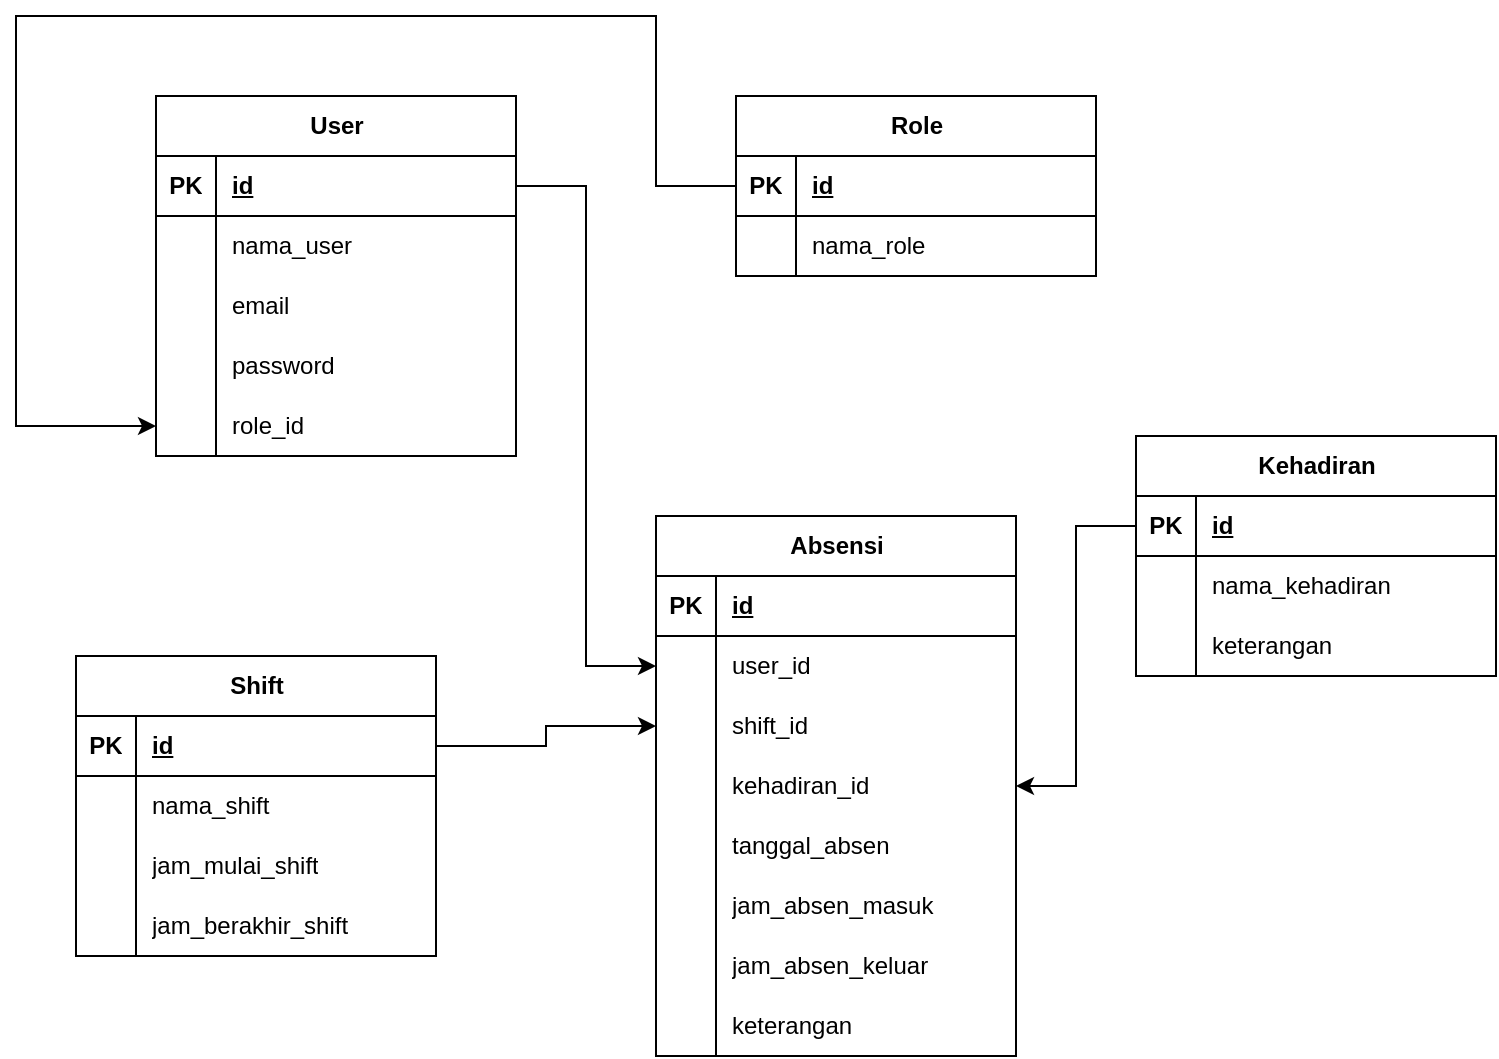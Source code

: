 <mxfile version="22.1.18" type="device" pages="3">
  <diagram name="Table" id="hrKnRYj7xMId-5Eba7lx">
    <mxGraphModel dx="1418" dy="820" grid="1" gridSize="10" guides="1" tooltips="1" connect="1" arrows="1" fold="1" page="1" pageScale="1" pageWidth="850" pageHeight="1100" math="0" shadow="0">
      <root>
        <mxCell id="0" />
        <mxCell id="1" parent="0" />
        <mxCell id="PNpDKQDQcw7kL6SWCNzE-1" value="&lt;div&gt;User&lt;/div&gt;" style="shape=table;startSize=30;container=1;collapsible=1;childLayout=tableLayout;fixedRows=1;rowLines=0;fontStyle=1;align=center;resizeLast=1;html=1;" parent="1" vertex="1">
          <mxGeometry x="110" y="70" width="180" height="180" as="geometry" />
        </mxCell>
        <mxCell id="PNpDKQDQcw7kL6SWCNzE-2" value="" style="shape=tableRow;horizontal=0;startSize=0;swimlaneHead=0;swimlaneBody=0;fillColor=none;collapsible=0;dropTarget=0;points=[[0,0.5],[1,0.5]];portConstraint=eastwest;top=0;left=0;right=0;bottom=1;" parent="PNpDKQDQcw7kL6SWCNzE-1" vertex="1">
          <mxGeometry y="30" width="180" height="30" as="geometry" />
        </mxCell>
        <mxCell id="PNpDKQDQcw7kL6SWCNzE-3" value="PK" style="shape=partialRectangle;connectable=0;fillColor=none;top=0;left=0;bottom=0;right=0;fontStyle=1;overflow=hidden;whiteSpace=wrap;html=1;" parent="PNpDKQDQcw7kL6SWCNzE-2" vertex="1">
          <mxGeometry width="30" height="30" as="geometry">
            <mxRectangle width="30" height="30" as="alternateBounds" />
          </mxGeometry>
        </mxCell>
        <mxCell id="PNpDKQDQcw7kL6SWCNzE-4" value="id" style="shape=partialRectangle;connectable=0;fillColor=none;top=0;left=0;bottom=0;right=0;align=left;spacingLeft=6;fontStyle=5;overflow=hidden;whiteSpace=wrap;html=1;" parent="PNpDKQDQcw7kL6SWCNzE-2" vertex="1">
          <mxGeometry x="30" width="150" height="30" as="geometry">
            <mxRectangle width="150" height="30" as="alternateBounds" />
          </mxGeometry>
        </mxCell>
        <mxCell id="PNpDKQDQcw7kL6SWCNzE-5" value="" style="shape=tableRow;horizontal=0;startSize=0;swimlaneHead=0;swimlaneBody=0;fillColor=none;collapsible=0;dropTarget=0;points=[[0,0.5],[1,0.5]];portConstraint=eastwest;top=0;left=0;right=0;bottom=0;" parent="PNpDKQDQcw7kL6SWCNzE-1" vertex="1">
          <mxGeometry y="60" width="180" height="30" as="geometry" />
        </mxCell>
        <mxCell id="PNpDKQDQcw7kL6SWCNzE-6" value="" style="shape=partialRectangle;connectable=0;fillColor=none;top=0;left=0;bottom=0;right=0;editable=1;overflow=hidden;whiteSpace=wrap;html=1;" parent="PNpDKQDQcw7kL6SWCNzE-5" vertex="1">
          <mxGeometry width="30" height="30" as="geometry">
            <mxRectangle width="30" height="30" as="alternateBounds" />
          </mxGeometry>
        </mxCell>
        <mxCell id="PNpDKQDQcw7kL6SWCNzE-7" value="nama_user" style="shape=partialRectangle;connectable=0;fillColor=none;top=0;left=0;bottom=0;right=0;align=left;spacingLeft=6;overflow=hidden;whiteSpace=wrap;html=1;" parent="PNpDKQDQcw7kL6SWCNzE-5" vertex="1">
          <mxGeometry x="30" width="150" height="30" as="geometry">
            <mxRectangle width="150" height="30" as="alternateBounds" />
          </mxGeometry>
        </mxCell>
        <mxCell id="PNpDKQDQcw7kL6SWCNzE-8" value="" style="shape=tableRow;horizontal=0;startSize=0;swimlaneHead=0;swimlaneBody=0;fillColor=none;collapsible=0;dropTarget=0;points=[[0,0.5],[1,0.5]];portConstraint=eastwest;top=0;left=0;right=0;bottom=0;" parent="PNpDKQDQcw7kL6SWCNzE-1" vertex="1">
          <mxGeometry y="90" width="180" height="30" as="geometry" />
        </mxCell>
        <mxCell id="PNpDKQDQcw7kL6SWCNzE-9" value="" style="shape=partialRectangle;connectable=0;fillColor=none;top=0;left=0;bottom=0;right=0;editable=1;overflow=hidden;whiteSpace=wrap;html=1;" parent="PNpDKQDQcw7kL6SWCNzE-8" vertex="1">
          <mxGeometry width="30" height="30" as="geometry">
            <mxRectangle width="30" height="30" as="alternateBounds" />
          </mxGeometry>
        </mxCell>
        <mxCell id="PNpDKQDQcw7kL6SWCNzE-10" value="email" style="shape=partialRectangle;connectable=0;fillColor=none;top=0;left=0;bottom=0;right=0;align=left;spacingLeft=6;overflow=hidden;whiteSpace=wrap;html=1;" parent="PNpDKQDQcw7kL6SWCNzE-8" vertex="1">
          <mxGeometry x="30" width="150" height="30" as="geometry">
            <mxRectangle width="150" height="30" as="alternateBounds" />
          </mxGeometry>
        </mxCell>
        <mxCell id="PNpDKQDQcw7kL6SWCNzE-11" value="" style="shape=tableRow;horizontal=0;startSize=0;swimlaneHead=0;swimlaneBody=0;fillColor=none;collapsible=0;dropTarget=0;points=[[0,0.5],[1,0.5]];portConstraint=eastwest;top=0;left=0;right=0;bottom=0;" parent="PNpDKQDQcw7kL6SWCNzE-1" vertex="1">
          <mxGeometry y="120" width="180" height="30" as="geometry" />
        </mxCell>
        <mxCell id="PNpDKQDQcw7kL6SWCNzE-12" value="" style="shape=partialRectangle;connectable=0;fillColor=none;top=0;left=0;bottom=0;right=0;editable=1;overflow=hidden;whiteSpace=wrap;html=1;" parent="PNpDKQDQcw7kL6SWCNzE-11" vertex="1">
          <mxGeometry width="30" height="30" as="geometry">
            <mxRectangle width="30" height="30" as="alternateBounds" />
          </mxGeometry>
        </mxCell>
        <mxCell id="PNpDKQDQcw7kL6SWCNzE-13" value="password" style="shape=partialRectangle;connectable=0;fillColor=none;top=0;left=0;bottom=0;right=0;align=left;spacingLeft=6;overflow=hidden;whiteSpace=wrap;html=1;" parent="PNpDKQDQcw7kL6SWCNzE-11" vertex="1">
          <mxGeometry x="30" width="150" height="30" as="geometry">
            <mxRectangle width="150" height="30" as="alternateBounds" />
          </mxGeometry>
        </mxCell>
        <mxCell id="PNpDKQDQcw7kL6SWCNzE-27" value="" style="shape=tableRow;horizontal=0;startSize=0;swimlaneHead=0;swimlaneBody=0;fillColor=none;collapsible=0;dropTarget=0;points=[[0,0.5],[1,0.5]];portConstraint=eastwest;top=0;left=0;right=0;bottom=0;" parent="PNpDKQDQcw7kL6SWCNzE-1" vertex="1">
          <mxGeometry y="150" width="180" height="30" as="geometry" />
        </mxCell>
        <mxCell id="PNpDKQDQcw7kL6SWCNzE-28" value="" style="shape=partialRectangle;connectable=0;fillColor=none;top=0;left=0;bottom=0;right=0;editable=1;overflow=hidden;whiteSpace=wrap;html=1;" parent="PNpDKQDQcw7kL6SWCNzE-27" vertex="1">
          <mxGeometry width="30" height="30" as="geometry">
            <mxRectangle width="30" height="30" as="alternateBounds" />
          </mxGeometry>
        </mxCell>
        <mxCell id="PNpDKQDQcw7kL6SWCNzE-29" value="role_id" style="shape=partialRectangle;connectable=0;fillColor=none;top=0;left=0;bottom=0;right=0;align=left;spacingLeft=6;overflow=hidden;whiteSpace=wrap;html=1;" parent="PNpDKQDQcw7kL6SWCNzE-27" vertex="1">
          <mxGeometry x="30" width="150" height="30" as="geometry">
            <mxRectangle width="150" height="30" as="alternateBounds" />
          </mxGeometry>
        </mxCell>
        <mxCell id="PNpDKQDQcw7kL6SWCNzE-14" value="Role" style="shape=table;startSize=30;container=1;collapsible=1;childLayout=tableLayout;fixedRows=1;rowLines=0;fontStyle=1;align=center;resizeLast=1;html=1;" parent="1" vertex="1">
          <mxGeometry x="400" y="70" width="180" height="90" as="geometry" />
        </mxCell>
        <mxCell id="PNpDKQDQcw7kL6SWCNzE-15" value="" style="shape=tableRow;horizontal=0;startSize=0;swimlaneHead=0;swimlaneBody=0;fillColor=none;collapsible=0;dropTarget=0;points=[[0,0.5],[1,0.5]];portConstraint=eastwest;top=0;left=0;right=0;bottom=1;" parent="PNpDKQDQcw7kL6SWCNzE-14" vertex="1">
          <mxGeometry y="30" width="180" height="30" as="geometry" />
        </mxCell>
        <mxCell id="PNpDKQDQcw7kL6SWCNzE-16" value="PK" style="shape=partialRectangle;connectable=0;fillColor=none;top=0;left=0;bottom=0;right=0;fontStyle=1;overflow=hidden;whiteSpace=wrap;html=1;" parent="PNpDKQDQcw7kL6SWCNzE-15" vertex="1">
          <mxGeometry width="30" height="30" as="geometry">
            <mxRectangle width="30" height="30" as="alternateBounds" />
          </mxGeometry>
        </mxCell>
        <mxCell id="PNpDKQDQcw7kL6SWCNzE-17" value="id" style="shape=partialRectangle;connectable=0;fillColor=none;top=0;left=0;bottom=0;right=0;align=left;spacingLeft=6;fontStyle=5;overflow=hidden;whiteSpace=wrap;html=1;" parent="PNpDKQDQcw7kL6SWCNzE-15" vertex="1">
          <mxGeometry x="30" width="150" height="30" as="geometry">
            <mxRectangle width="150" height="30" as="alternateBounds" />
          </mxGeometry>
        </mxCell>
        <mxCell id="PNpDKQDQcw7kL6SWCNzE-18" value="" style="shape=tableRow;horizontal=0;startSize=0;swimlaneHead=0;swimlaneBody=0;fillColor=none;collapsible=0;dropTarget=0;points=[[0,0.5],[1,0.5]];portConstraint=eastwest;top=0;left=0;right=0;bottom=0;" parent="PNpDKQDQcw7kL6SWCNzE-14" vertex="1">
          <mxGeometry y="60" width="180" height="30" as="geometry" />
        </mxCell>
        <mxCell id="PNpDKQDQcw7kL6SWCNzE-19" value="" style="shape=partialRectangle;connectable=0;fillColor=none;top=0;left=0;bottom=0;right=0;editable=1;overflow=hidden;whiteSpace=wrap;html=1;" parent="PNpDKQDQcw7kL6SWCNzE-18" vertex="1">
          <mxGeometry width="30" height="30" as="geometry">
            <mxRectangle width="30" height="30" as="alternateBounds" />
          </mxGeometry>
        </mxCell>
        <mxCell id="PNpDKQDQcw7kL6SWCNzE-20" value="nama_role" style="shape=partialRectangle;connectable=0;fillColor=none;top=0;left=0;bottom=0;right=0;align=left;spacingLeft=6;overflow=hidden;whiteSpace=wrap;html=1;" parent="PNpDKQDQcw7kL6SWCNzE-18" vertex="1">
          <mxGeometry x="30" width="150" height="30" as="geometry">
            <mxRectangle width="150" height="30" as="alternateBounds" />
          </mxGeometry>
        </mxCell>
        <mxCell id="PNpDKQDQcw7kL6SWCNzE-30" style="edgeStyle=orthogonalEdgeStyle;rounded=0;orthogonalLoop=1;jettySize=auto;html=1;" parent="1" source="PNpDKQDQcw7kL6SWCNzE-15" target="PNpDKQDQcw7kL6SWCNzE-27" edge="1">
          <mxGeometry relative="1" as="geometry">
            <Array as="points">
              <mxPoint x="360" y="115" />
              <mxPoint x="360" y="30" />
              <mxPoint x="40" y="30" />
              <mxPoint x="40" y="235" />
            </Array>
          </mxGeometry>
        </mxCell>
        <mxCell id="PNpDKQDQcw7kL6SWCNzE-31" value="Kehadiran" style="shape=table;startSize=30;container=1;collapsible=1;childLayout=tableLayout;fixedRows=1;rowLines=0;fontStyle=1;align=center;resizeLast=1;html=1;" parent="1" vertex="1">
          <mxGeometry x="600" y="240" width="180" height="120" as="geometry" />
        </mxCell>
        <mxCell id="PNpDKQDQcw7kL6SWCNzE-32" value="" style="shape=tableRow;horizontal=0;startSize=0;swimlaneHead=0;swimlaneBody=0;fillColor=none;collapsible=0;dropTarget=0;points=[[0,0.5],[1,0.5]];portConstraint=eastwest;top=0;left=0;right=0;bottom=1;" parent="PNpDKQDQcw7kL6SWCNzE-31" vertex="1">
          <mxGeometry y="30" width="180" height="30" as="geometry" />
        </mxCell>
        <mxCell id="PNpDKQDQcw7kL6SWCNzE-33" value="PK" style="shape=partialRectangle;connectable=0;fillColor=none;top=0;left=0;bottom=0;right=0;fontStyle=1;overflow=hidden;whiteSpace=wrap;html=1;" parent="PNpDKQDQcw7kL6SWCNzE-32" vertex="1">
          <mxGeometry width="30" height="30" as="geometry">
            <mxRectangle width="30" height="30" as="alternateBounds" />
          </mxGeometry>
        </mxCell>
        <mxCell id="PNpDKQDQcw7kL6SWCNzE-34" value="id" style="shape=partialRectangle;connectable=0;fillColor=none;top=0;left=0;bottom=0;right=0;align=left;spacingLeft=6;fontStyle=5;overflow=hidden;whiteSpace=wrap;html=1;" parent="PNpDKQDQcw7kL6SWCNzE-32" vertex="1">
          <mxGeometry x="30" width="150" height="30" as="geometry">
            <mxRectangle width="150" height="30" as="alternateBounds" />
          </mxGeometry>
        </mxCell>
        <mxCell id="PNpDKQDQcw7kL6SWCNzE-35" value="" style="shape=tableRow;horizontal=0;startSize=0;swimlaneHead=0;swimlaneBody=0;fillColor=none;collapsible=0;dropTarget=0;points=[[0,0.5],[1,0.5]];portConstraint=eastwest;top=0;left=0;right=0;bottom=0;" parent="PNpDKQDQcw7kL6SWCNzE-31" vertex="1">
          <mxGeometry y="60" width="180" height="30" as="geometry" />
        </mxCell>
        <mxCell id="PNpDKQDQcw7kL6SWCNzE-36" value="" style="shape=partialRectangle;connectable=0;fillColor=none;top=0;left=0;bottom=0;right=0;editable=1;overflow=hidden;whiteSpace=wrap;html=1;" parent="PNpDKQDQcw7kL6SWCNzE-35" vertex="1">
          <mxGeometry width="30" height="30" as="geometry">
            <mxRectangle width="30" height="30" as="alternateBounds" />
          </mxGeometry>
        </mxCell>
        <mxCell id="PNpDKQDQcw7kL6SWCNzE-37" value="nama_kehadiran" style="shape=partialRectangle;connectable=0;fillColor=none;top=0;left=0;bottom=0;right=0;align=left;spacingLeft=6;overflow=hidden;whiteSpace=wrap;html=1;" parent="PNpDKQDQcw7kL6SWCNzE-35" vertex="1">
          <mxGeometry x="30" width="150" height="30" as="geometry">
            <mxRectangle width="150" height="30" as="alternateBounds" />
          </mxGeometry>
        </mxCell>
        <mxCell id="PNpDKQDQcw7kL6SWCNzE-51" value="" style="shape=tableRow;horizontal=0;startSize=0;swimlaneHead=0;swimlaneBody=0;fillColor=none;collapsible=0;dropTarget=0;points=[[0,0.5],[1,0.5]];portConstraint=eastwest;top=0;left=0;right=0;bottom=0;" parent="PNpDKQDQcw7kL6SWCNzE-31" vertex="1">
          <mxGeometry y="90" width="180" height="30" as="geometry" />
        </mxCell>
        <mxCell id="PNpDKQDQcw7kL6SWCNzE-52" value="" style="shape=partialRectangle;connectable=0;fillColor=none;top=0;left=0;bottom=0;right=0;editable=1;overflow=hidden;whiteSpace=wrap;html=1;" parent="PNpDKQDQcw7kL6SWCNzE-51" vertex="1">
          <mxGeometry width="30" height="30" as="geometry">
            <mxRectangle width="30" height="30" as="alternateBounds" />
          </mxGeometry>
        </mxCell>
        <mxCell id="PNpDKQDQcw7kL6SWCNzE-53" value="keterangan" style="shape=partialRectangle;connectable=0;fillColor=none;top=0;left=0;bottom=0;right=0;align=left;spacingLeft=6;overflow=hidden;whiteSpace=wrap;html=1;" parent="PNpDKQDQcw7kL6SWCNzE-51" vertex="1">
          <mxGeometry x="30" width="150" height="30" as="geometry">
            <mxRectangle width="150" height="30" as="alternateBounds" />
          </mxGeometry>
        </mxCell>
        <mxCell id="PNpDKQDQcw7kL6SWCNzE-38" value="Shift" style="shape=table;startSize=30;container=1;collapsible=1;childLayout=tableLayout;fixedRows=1;rowLines=0;fontStyle=1;align=center;resizeLast=1;html=1;" parent="1" vertex="1">
          <mxGeometry x="70" y="350" width="180" height="150" as="geometry" />
        </mxCell>
        <mxCell id="PNpDKQDQcw7kL6SWCNzE-39" value="" style="shape=tableRow;horizontal=0;startSize=0;swimlaneHead=0;swimlaneBody=0;fillColor=none;collapsible=0;dropTarget=0;points=[[0,0.5],[1,0.5]];portConstraint=eastwest;top=0;left=0;right=0;bottom=1;" parent="PNpDKQDQcw7kL6SWCNzE-38" vertex="1">
          <mxGeometry y="30" width="180" height="30" as="geometry" />
        </mxCell>
        <mxCell id="PNpDKQDQcw7kL6SWCNzE-40" value="PK" style="shape=partialRectangle;connectable=0;fillColor=none;top=0;left=0;bottom=0;right=0;fontStyle=1;overflow=hidden;whiteSpace=wrap;html=1;" parent="PNpDKQDQcw7kL6SWCNzE-39" vertex="1">
          <mxGeometry width="30" height="30" as="geometry">
            <mxRectangle width="30" height="30" as="alternateBounds" />
          </mxGeometry>
        </mxCell>
        <mxCell id="PNpDKQDQcw7kL6SWCNzE-41" value="id" style="shape=partialRectangle;connectable=0;fillColor=none;top=0;left=0;bottom=0;right=0;align=left;spacingLeft=6;fontStyle=5;overflow=hidden;whiteSpace=wrap;html=1;" parent="PNpDKQDQcw7kL6SWCNzE-39" vertex="1">
          <mxGeometry x="30" width="150" height="30" as="geometry">
            <mxRectangle width="150" height="30" as="alternateBounds" />
          </mxGeometry>
        </mxCell>
        <mxCell id="PNpDKQDQcw7kL6SWCNzE-42" value="" style="shape=tableRow;horizontal=0;startSize=0;swimlaneHead=0;swimlaneBody=0;fillColor=none;collapsible=0;dropTarget=0;points=[[0,0.5],[1,0.5]];portConstraint=eastwest;top=0;left=0;right=0;bottom=0;" parent="PNpDKQDQcw7kL6SWCNzE-38" vertex="1">
          <mxGeometry y="60" width="180" height="30" as="geometry" />
        </mxCell>
        <mxCell id="PNpDKQDQcw7kL6SWCNzE-43" value="" style="shape=partialRectangle;connectable=0;fillColor=none;top=0;left=0;bottom=0;right=0;editable=1;overflow=hidden;whiteSpace=wrap;html=1;" parent="PNpDKQDQcw7kL6SWCNzE-42" vertex="1">
          <mxGeometry width="30" height="30" as="geometry">
            <mxRectangle width="30" height="30" as="alternateBounds" />
          </mxGeometry>
        </mxCell>
        <mxCell id="PNpDKQDQcw7kL6SWCNzE-44" value="nama_shift" style="shape=partialRectangle;connectable=0;fillColor=none;top=0;left=0;bottom=0;right=0;align=left;spacingLeft=6;overflow=hidden;whiteSpace=wrap;html=1;" parent="PNpDKQDQcw7kL6SWCNzE-42" vertex="1">
          <mxGeometry x="30" width="150" height="30" as="geometry">
            <mxRectangle width="150" height="30" as="alternateBounds" />
          </mxGeometry>
        </mxCell>
        <mxCell id="PNpDKQDQcw7kL6SWCNzE-45" value="" style="shape=tableRow;horizontal=0;startSize=0;swimlaneHead=0;swimlaneBody=0;fillColor=none;collapsible=0;dropTarget=0;points=[[0,0.5],[1,0.5]];portConstraint=eastwest;top=0;left=0;right=0;bottom=0;" parent="PNpDKQDQcw7kL6SWCNzE-38" vertex="1">
          <mxGeometry y="90" width="180" height="30" as="geometry" />
        </mxCell>
        <mxCell id="PNpDKQDQcw7kL6SWCNzE-46" value="" style="shape=partialRectangle;connectable=0;fillColor=none;top=0;left=0;bottom=0;right=0;editable=1;overflow=hidden;whiteSpace=wrap;html=1;" parent="PNpDKQDQcw7kL6SWCNzE-45" vertex="1">
          <mxGeometry width="30" height="30" as="geometry">
            <mxRectangle width="30" height="30" as="alternateBounds" />
          </mxGeometry>
        </mxCell>
        <mxCell id="PNpDKQDQcw7kL6SWCNzE-47" value="jam_mulai_shift" style="shape=partialRectangle;connectable=0;fillColor=none;top=0;left=0;bottom=0;right=0;align=left;spacingLeft=6;overflow=hidden;whiteSpace=wrap;html=1;" parent="PNpDKQDQcw7kL6SWCNzE-45" vertex="1">
          <mxGeometry x="30" width="150" height="30" as="geometry">
            <mxRectangle width="150" height="30" as="alternateBounds" />
          </mxGeometry>
        </mxCell>
        <mxCell id="PNpDKQDQcw7kL6SWCNzE-48" value="" style="shape=tableRow;horizontal=0;startSize=0;swimlaneHead=0;swimlaneBody=0;fillColor=none;collapsible=0;dropTarget=0;points=[[0,0.5],[1,0.5]];portConstraint=eastwest;top=0;left=0;right=0;bottom=0;" parent="PNpDKQDQcw7kL6SWCNzE-38" vertex="1">
          <mxGeometry y="120" width="180" height="30" as="geometry" />
        </mxCell>
        <mxCell id="PNpDKQDQcw7kL6SWCNzE-49" value="" style="shape=partialRectangle;connectable=0;fillColor=none;top=0;left=0;bottom=0;right=0;editable=1;overflow=hidden;whiteSpace=wrap;html=1;" parent="PNpDKQDQcw7kL6SWCNzE-48" vertex="1">
          <mxGeometry width="30" height="30" as="geometry">
            <mxRectangle width="30" height="30" as="alternateBounds" />
          </mxGeometry>
        </mxCell>
        <mxCell id="PNpDKQDQcw7kL6SWCNzE-50" value="jam_berakhir_shift" style="shape=partialRectangle;connectable=0;fillColor=none;top=0;left=0;bottom=0;right=0;align=left;spacingLeft=6;overflow=hidden;whiteSpace=wrap;html=1;" parent="PNpDKQDQcw7kL6SWCNzE-48" vertex="1">
          <mxGeometry x="30" width="150" height="30" as="geometry">
            <mxRectangle width="150" height="30" as="alternateBounds" />
          </mxGeometry>
        </mxCell>
        <mxCell id="PNpDKQDQcw7kL6SWCNzE-54" value="Absensi" style="shape=table;startSize=30;container=1;collapsible=1;childLayout=tableLayout;fixedRows=1;rowLines=0;fontStyle=1;align=center;resizeLast=1;html=1;" parent="1" vertex="1">
          <mxGeometry x="360" y="280" width="180" height="270" as="geometry" />
        </mxCell>
        <mxCell id="PNpDKQDQcw7kL6SWCNzE-55" value="" style="shape=tableRow;horizontal=0;startSize=0;swimlaneHead=0;swimlaneBody=0;fillColor=none;collapsible=0;dropTarget=0;points=[[0,0.5],[1,0.5]];portConstraint=eastwest;top=0;left=0;right=0;bottom=1;" parent="PNpDKQDQcw7kL6SWCNzE-54" vertex="1">
          <mxGeometry y="30" width="180" height="30" as="geometry" />
        </mxCell>
        <mxCell id="PNpDKQDQcw7kL6SWCNzE-56" value="PK" style="shape=partialRectangle;connectable=0;fillColor=none;top=0;left=0;bottom=0;right=0;fontStyle=1;overflow=hidden;whiteSpace=wrap;html=1;" parent="PNpDKQDQcw7kL6SWCNzE-55" vertex="1">
          <mxGeometry width="30" height="30" as="geometry">
            <mxRectangle width="30" height="30" as="alternateBounds" />
          </mxGeometry>
        </mxCell>
        <mxCell id="PNpDKQDQcw7kL6SWCNzE-57" value="id" style="shape=partialRectangle;connectable=0;fillColor=none;top=0;left=0;bottom=0;right=0;align=left;spacingLeft=6;fontStyle=5;overflow=hidden;whiteSpace=wrap;html=1;" parent="PNpDKQDQcw7kL6SWCNzE-55" vertex="1">
          <mxGeometry x="30" width="150" height="30" as="geometry">
            <mxRectangle width="150" height="30" as="alternateBounds" />
          </mxGeometry>
        </mxCell>
        <mxCell id="PNpDKQDQcw7kL6SWCNzE-58" value="" style="shape=tableRow;horizontal=0;startSize=0;swimlaneHead=0;swimlaneBody=0;fillColor=none;collapsible=0;dropTarget=0;points=[[0,0.5],[1,0.5]];portConstraint=eastwest;top=0;left=0;right=0;bottom=0;" parent="PNpDKQDQcw7kL6SWCNzE-54" vertex="1">
          <mxGeometry y="60" width="180" height="30" as="geometry" />
        </mxCell>
        <mxCell id="PNpDKQDQcw7kL6SWCNzE-59" value="" style="shape=partialRectangle;connectable=0;fillColor=none;top=0;left=0;bottom=0;right=0;editable=1;overflow=hidden;whiteSpace=wrap;html=1;" parent="PNpDKQDQcw7kL6SWCNzE-58" vertex="1">
          <mxGeometry width="30" height="30" as="geometry">
            <mxRectangle width="30" height="30" as="alternateBounds" />
          </mxGeometry>
        </mxCell>
        <mxCell id="PNpDKQDQcw7kL6SWCNzE-60" value="user_id" style="shape=partialRectangle;connectable=0;fillColor=none;top=0;left=0;bottom=0;right=0;align=left;spacingLeft=6;overflow=hidden;whiteSpace=wrap;html=1;" parent="PNpDKQDQcw7kL6SWCNzE-58" vertex="1">
          <mxGeometry x="30" width="150" height="30" as="geometry">
            <mxRectangle width="150" height="30" as="alternateBounds" />
          </mxGeometry>
        </mxCell>
        <mxCell id="PNpDKQDQcw7kL6SWCNzE-61" value="" style="shape=tableRow;horizontal=0;startSize=0;swimlaneHead=0;swimlaneBody=0;fillColor=none;collapsible=0;dropTarget=0;points=[[0,0.5],[1,0.5]];portConstraint=eastwest;top=0;left=0;right=0;bottom=0;" parent="PNpDKQDQcw7kL6SWCNzE-54" vertex="1">
          <mxGeometry y="90" width="180" height="30" as="geometry" />
        </mxCell>
        <mxCell id="PNpDKQDQcw7kL6SWCNzE-62" value="" style="shape=partialRectangle;connectable=0;fillColor=none;top=0;left=0;bottom=0;right=0;editable=1;overflow=hidden;whiteSpace=wrap;html=1;" parent="PNpDKQDQcw7kL6SWCNzE-61" vertex="1">
          <mxGeometry width="30" height="30" as="geometry">
            <mxRectangle width="30" height="30" as="alternateBounds" />
          </mxGeometry>
        </mxCell>
        <mxCell id="PNpDKQDQcw7kL6SWCNzE-63" value="shift_id" style="shape=partialRectangle;connectable=0;fillColor=none;top=0;left=0;bottom=0;right=0;align=left;spacingLeft=6;overflow=hidden;whiteSpace=wrap;html=1;" parent="PNpDKQDQcw7kL6SWCNzE-61" vertex="1">
          <mxGeometry x="30" width="150" height="30" as="geometry">
            <mxRectangle width="150" height="30" as="alternateBounds" />
          </mxGeometry>
        </mxCell>
        <mxCell id="PNpDKQDQcw7kL6SWCNzE-64" value="" style="shape=tableRow;horizontal=0;startSize=0;swimlaneHead=0;swimlaneBody=0;fillColor=none;collapsible=0;dropTarget=0;points=[[0,0.5],[1,0.5]];portConstraint=eastwest;top=0;left=0;right=0;bottom=0;" parent="PNpDKQDQcw7kL6SWCNzE-54" vertex="1">
          <mxGeometry y="120" width="180" height="30" as="geometry" />
        </mxCell>
        <mxCell id="PNpDKQDQcw7kL6SWCNzE-65" value="" style="shape=partialRectangle;connectable=0;fillColor=none;top=0;left=0;bottom=0;right=0;editable=1;overflow=hidden;whiteSpace=wrap;html=1;" parent="PNpDKQDQcw7kL6SWCNzE-64" vertex="1">
          <mxGeometry width="30" height="30" as="geometry">
            <mxRectangle width="30" height="30" as="alternateBounds" />
          </mxGeometry>
        </mxCell>
        <mxCell id="PNpDKQDQcw7kL6SWCNzE-66" value="kehadiran_id" style="shape=partialRectangle;connectable=0;fillColor=none;top=0;left=0;bottom=0;right=0;align=left;spacingLeft=6;overflow=hidden;whiteSpace=wrap;html=1;" parent="PNpDKQDQcw7kL6SWCNzE-64" vertex="1">
          <mxGeometry x="30" width="150" height="30" as="geometry">
            <mxRectangle width="150" height="30" as="alternateBounds" />
          </mxGeometry>
        </mxCell>
        <mxCell id="PNpDKQDQcw7kL6SWCNzE-67" value="" style="shape=tableRow;horizontal=0;startSize=0;swimlaneHead=0;swimlaneBody=0;fillColor=none;collapsible=0;dropTarget=0;points=[[0,0.5],[1,0.5]];portConstraint=eastwest;top=0;left=0;right=0;bottom=0;" parent="PNpDKQDQcw7kL6SWCNzE-54" vertex="1">
          <mxGeometry y="150" width="180" height="30" as="geometry" />
        </mxCell>
        <mxCell id="PNpDKQDQcw7kL6SWCNzE-68" value="" style="shape=partialRectangle;connectable=0;fillColor=none;top=0;left=0;bottom=0;right=0;editable=1;overflow=hidden;whiteSpace=wrap;html=1;" parent="PNpDKQDQcw7kL6SWCNzE-67" vertex="1">
          <mxGeometry width="30" height="30" as="geometry">
            <mxRectangle width="30" height="30" as="alternateBounds" />
          </mxGeometry>
        </mxCell>
        <mxCell id="PNpDKQDQcw7kL6SWCNzE-69" value="tanggal_absen" style="shape=partialRectangle;connectable=0;fillColor=none;top=0;left=0;bottom=0;right=0;align=left;spacingLeft=6;overflow=hidden;whiteSpace=wrap;html=1;" parent="PNpDKQDQcw7kL6SWCNzE-67" vertex="1">
          <mxGeometry x="30" width="150" height="30" as="geometry">
            <mxRectangle width="150" height="30" as="alternateBounds" />
          </mxGeometry>
        </mxCell>
        <mxCell id="PNpDKQDQcw7kL6SWCNzE-70" value="" style="shape=tableRow;horizontal=0;startSize=0;swimlaneHead=0;swimlaneBody=0;fillColor=none;collapsible=0;dropTarget=0;points=[[0,0.5],[1,0.5]];portConstraint=eastwest;top=0;left=0;right=0;bottom=0;" parent="PNpDKQDQcw7kL6SWCNzE-54" vertex="1">
          <mxGeometry y="180" width="180" height="30" as="geometry" />
        </mxCell>
        <mxCell id="PNpDKQDQcw7kL6SWCNzE-71" value="" style="shape=partialRectangle;connectable=0;fillColor=none;top=0;left=0;bottom=0;right=0;editable=1;overflow=hidden;whiteSpace=wrap;html=1;" parent="PNpDKQDQcw7kL6SWCNzE-70" vertex="1">
          <mxGeometry width="30" height="30" as="geometry">
            <mxRectangle width="30" height="30" as="alternateBounds" />
          </mxGeometry>
        </mxCell>
        <mxCell id="PNpDKQDQcw7kL6SWCNzE-72" value="jam_absen_masuk" style="shape=partialRectangle;connectable=0;fillColor=none;top=0;left=0;bottom=0;right=0;align=left;spacingLeft=6;overflow=hidden;whiteSpace=wrap;html=1;" parent="PNpDKQDQcw7kL6SWCNzE-70" vertex="1">
          <mxGeometry x="30" width="150" height="30" as="geometry">
            <mxRectangle width="150" height="30" as="alternateBounds" />
          </mxGeometry>
        </mxCell>
        <mxCell id="PNpDKQDQcw7kL6SWCNzE-73" value="" style="shape=tableRow;horizontal=0;startSize=0;swimlaneHead=0;swimlaneBody=0;fillColor=none;collapsible=0;dropTarget=0;points=[[0,0.5],[1,0.5]];portConstraint=eastwest;top=0;left=0;right=0;bottom=0;" parent="PNpDKQDQcw7kL6SWCNzE-54" vertex="1">
          <mxGeometry y="210" width="180" height="30" as="geometry" />
        </mxCell>
        <mxCell id="PNpDKQDQcw7kL6SWCNzE-74" value="" style="shape=partialRectangle;connectable=0;fillColor=none;top=0;left=0;bottom=0;right=0;editable=1;overflow=hidden;whiteSpace=wrap;html=1;" parent="PNpDKQDQcw7kL6SWCNzE-73" vertex="1">
          <mxGeometry width="30" height="30" as="geometry">
            <mxRectangle width="30" height="30" as="alternateBounds" />
          </mxGeometry>
        </mxCell>
        <mxCell id="PNpDKQDQcw7kL6SWCNzE-75" value="jam_absen_keluar" style="shape=partialRectangle;connectable=0;fillColor=none;top=0;left=0;bottom=0;right=0;align=left;spacingLeft=6;overflow=hidden;whiteSpace=wrap;html=1;" parent="PNpDKQDQcw7kL6SWCNzE-73" vertex="1">
          <mxGeometry x="30" width="150" height="30" as="geometry">
            <mxRectangle width="150" height="30" as="alternateBounds" />
          </mxGeometry>
        </mxCell>
        <mxCell id="PNpDKQDQcw7kL6SWCNzE-76" value="" style="shape=tableRow;horizontal=0;startSize=0;swimlaneHead=0;swimlaneBody=0;fillColor=none;collapsible=0;dropTarget=0;points=[[0,0.5],[1,0.5]];portConstraint=eastwest;top=0;left=0;right=0;bottom=0;" parent="PNpDKQDQcw7kL6SWCNzE-54" vertex="1">
          <mxGeometry y="240" width="180" height="30" as="geometry" />
        </mxCell>
        <mxCell id="PNpDKQDQcw7kL6SWCNzE-77" value="" style="shape=partialRectangle;connectable=0;fillColor=none;top=0;left=0;bottom=0;right=0;editable=1;overflow=hidden;whiteSpace=wrap;html=1;" parent="PNpDKQDQcw7kL6SWCNzE-76" vertex="1">
          <mxGeometry width="30" height="30" as="geometry">
            <mxRectangle width="30" height="30" as="alternateBounds" />
          </mxGeometry>
        </mxCell>
        <mxCell id="PNpDKQDQcw7kL6SWCNzE-78" value="keterangan" style="shape=partialRectangle;connectable=0;fillColor=none;top=0;left=0;bottom=0;right=0;align=left;spacingLeft=6;overflow=hidden;whiteSpace=wrap;html=1;" parent="PNpDKQDQcw7kL6SWCNzE-76" vertex="1">
          <mxGeometry x="30" width="150" height="30" as="geometry">
            <mxRectangle width="150" height="30" as="alternateBounds" />
          </mxGeometry>
        </mxCell>
        <mxCell id="PNpDKQDQcw7kL6SWCNzE-79" style="edgeStyle=orthogonalEdgeStyle;rounded=0;orthogonalLoop=1;jettySize=auto;html=1;" parent="1" source="PNpDKQDQcw7kL6SWCNzE-2" target="PNpDKQDQcw7kL6SWCNzE-58" edge="1">
          <mxGeometry relative="1" as="geometry" />
        </mxCell>
        <mxCell id="PNpDKQDQcw7kL6SWCNzE-80" style="edgeStyle=orthogonalEdgeStyle;rounded=0;orthogonalLoop=1;jettySize=auto;html=1;" parent="1" source="PNpDKQDQcw7kL6SWCNzE-39" target="PNpDKQDQcw7kL6SWCNzE-61" edge="1">
          <mxGeometry relative="1" as="geometry" />
        </mxCell>
        <mxCell id="PNpDKQDQcw7kL6SWCNzE-81" style="edgeStyle=orthogonalEdgeStyle;rounded=0;orthogonalLoop=1;jettySize=auto;html=1;" parent="1" source="PNpDKQDQcw7kL6SWCNzE-32" target="PNpDKQDQcw7kL6SWCNzE-64" edge="1">
          <mxGeometry relative="1" as="geometry" />
        </mxCell>
      </root>
    </mxGraphModel>
  </diagram>
  <diagram id="HazWECgeQweqDDH6qB5f" name="Software Module Pattern">
    <mxGraphModel dx="1182" dy="683" grid="1" gridSize="10" guides="1" tooltips="1" connect="1" arrows="1" fold="1" page="1" pageScale="1" pageWidth="827" pageHeight="1169" math="0" shadow="0">
      <root>
        <mxCell id="0" />
        <mxCell id="1" parent="0" />
        <mxCell id="PUZ4EdL0tEWinp0PXHgF-3" style="edgeStyle=orthogonalEdgeStyle;rounded=0;orthogonalLoop=1;jettySize=auto;html=1;fontSize=14;" edge="1" parent="1" source="PUZ4EdL0tEWinp0PXHgF-1" target="PUZ4EdL0tEWinp0PXHgF-2">
          <mxGeometry relative="1" as="geometry">
            <Array as="points">
              <mxPoint x="590" y="280" />
              <mxPoint x="590" y="280" />
            </Array>
          </mxGeometry>
        </mxCell>
        <mxCell id="PUZ4EdL0tEWinp0PXHgF-13" style="edgeStyle=orthogonalEdgeStyle;rounded=0;orthogonalLoop=1;jettySize=auto;html=1;" edge="1" parent="1" source="PUZ4EdL0tEWinp0PXHgF-1" target="PUZ4EdL0tEWinp0PXHgF-4">
          <mxGeometry relative="1" as="geometry">
            <Array as="points">
              <mxPoint x="385" y="360" />
              <mxPoint x="110" y="360" />
            </Array>
          </mxGeometry>
        </mxCell>
        <mxCell id="PUZ4EdL0tEWinp0PXHgF-14" style="edgeStyle=orthogonalEdgeStyle;rounded=0;orthogonalLoop=1;jettySize=auto;html=1;" edge="1" parent="1" source="PUZ4EdL0tEWinp0PXHgF-1" target="PUZ4EdL0tEWinp0PXHgF-6">
          <mxGeometry relative="1" as="geometry">
            <Array as="points">
              <mxPoint x="385" y="360" />
              <mxPoint x="280" y="360" />
            </Array>
          </mxGeometry>
        </mxCell>
        <mxCell id="PUZ4EdL0tEWinp0PXHgF-17" style="edgeStyle=orthogonalEdgeStyle;rounded=0;orthogonalLoop=1;jettySize=auto;html=1;" edge="1" parent="1" source="PUZ4EdL0tEWinp0PXHgF-1" target="PUZ4EdL0tEWinp0PXHgF-15">
          <mxGeometry relative="1" as="geometry">
            <Array as="points">
              <mxPoint x="385" y="360" />
              <mxPoint x="460" y="360" />
            </Array>
          </mxGeometry>
        </mxCell>
        <mxCell id="PUZ4EdL0tEWinp0PXHgF-18" style="edgeStyle=orthogonalEdgeStyle;rounded=0;orthogonalLoop=1;jettySize=auto;html=1;" edge="1" parent="1" source="PUZ4EdL0tEWinp0PXHgF-1" target="PUZ4EdL0tEWinp0PXHgF-16">
          <mxGeometry relative="1" as="geometry">
            <Array as="points">
              <mxPoint x="385" y="360" />
              <mxPoint x="640" y="360" />
            </Array>
          </mxGeometry>
        </mxCell>
        <mxCell id="PUZ4EdL0tEWinp0PXHgF-20" style="edgeStyle=orthogonalEdgeStyle;rounded=0;orthogonalLoop=1;jettySize=auto;html=1;" edge="1" parent="1" source="PUZ4EdL0tEWinp0PXHgF-1" target="PUZ4EdL0tEWinp0PXHgF-19">
          <mxGeometry relative="1" as="geometry">
            <Array as="points">
              <mxPoint x="385" y="360" />
              <mxPoint x="820" y="360" />
            </Array>
          </mxGeometry>
        </mxCell>
        <mxCell id="PUZ4EdL0tEWinp0PXHgF-1" value="Absensi_Py&lt;br&gt;(with FastAPI)" style="rounded=0;whiteSpace=wrap;html=1;fontSize=14;" vertex="1" parent="1">
          <mxGeometry x="290" y="240" width="190" height="80" as="geometry" />
        </mxCell>
        <mxCell id="PUZ4EdL0tEWinp0PXHgF-2" value="PostgreSQL:&lt;br style=&quot;font-size: 14px;&quot;&gt;db_absensi" style="strokeWidth=2;html=1;shape=mxgraph.flowchart.database;whiteSpace=wrap;fontSize=14;" vertex="1" parent="1">
          <mxGeometry x="630" y="190" width="120" height="140" as="geometry" />
        </mxCell>
        <mxCell id="PUZ4EdL0tEWinp0PXHgF-4" value="Auth" style="rounded=0;whiteSpace=wrap;html=1;fontSize=14;" vertex="1" parent="1">
          <mxGeometry x="40" y="420" width="140" height="80" as="geometry" />
        </mxCell>
        <mxCell id="PUZ4EdL0tEWinp0PXHgF-5" value="Jabatan (Role)" style="rounded=0;whiteSpace=wrap;html=1;fontSize=14;" vertex="1" parent="1">
          <mxGeometry x="260" y="540" width="140" height="80" as="geometry" />
        </mxCell>
        <mxCell id="PUZ4EdL0tEWinp0PXHgF-10" style="edgeStyle=orthogonalEdgeStyle;rounded=0;orthogonalLoop=1;jettySize=auto;html=1;" edge="1" parent="1" source="PUZ4EdL0tEWinp0PXHgF-6" target="PUZ4EdL0tEWinp0PXHgF-5">
          <mxGeometry relative="1" as="geometry">
            <Array as="points">
              <mxPoint x="230" y="580" />
            </Array>
          </mxGeometry>
        </mxCell>
        <mxCell id="PUZ4EdL0tEWinp0PXHgF-11" style="edgeStyle=orthogonalEdgeStyle;rounded=0;orthogonalLoop=1;jettySize=auto;html=1;" edge="1" parent="1" source="PUZ4EdL0tEWinp0PXHgF-6" target="PUZ4EdL0tEWinp0PXHgF-9">
          <mxGeometry relative="1" as="geometry">
            <Array as="points">
              <mxPoint x="230" y="690" />
            </Array>
          </mxGeometry>
        </mxCell>
        <mxCell id="PUZ4EdL0tEWinp0PXHgF-12" style="edgeStyle=orthogonalEdgeStyle;rounded=0;orthogonalLoop=1;jettySize=auto;html=1;" edge="1" parent="1" source="PUZ4EdL0tEWinp0PXHgF-6" target="PUZ4EdL0tEWinp0PXHgF-8">
          <mxGeometry relative="1" as="geometry">
            <Array as="points">
              <mxPoint x="230" y="800" />
            </Array>
          </mxGeometry>
        </mxCell>
        <mxCell id="PUZ4EdL0tEWinp0PXHgF-6" value="User Management" style="rounded=0;whiteSpace=wrap;html=1;fontSize=14;" vertex="1" parent="1">
          <mxGeometry x="210" y="420" width="140" height="80" as="geometry" />
        </mxCell>
        <mxCell id="PUZ4EdL0tEWinp0PXHgF-8" value="Guru" style="rounded=0;whiteSpace=wrap;html=1;fontSize=14;" vertex="1" parent="1">
          <mxGeometry x="260" y="760" width="140" height="80" as="geometry" />
        </mxCell>
        <mxCell id="PUZ4EdL0tEWinp0PXHgF-9" value="Karyawan" style="rounded=0;whiteSpace=wrap;html=1;fontSize=14;" vertex="1" parent="1">
          <mxGeometry x="260" y="650" width="140" height="80" as="geometry" />
        </mxCell>
        <mxCell id="PUZ4EdL0tEWinp0PXHgF-15" value="Kehadiran" style="rounded=0;whiteSpace=wrap;html=1;fontSize=14;" vertex="1" parent="1">
          <mxGeometry x="390" y="420" width="140" height="80" as="geometry" />
        </mxCell>
        <mxCell id="PUZ4EdL0tEWinp0PXHgF-16" value="Shift" style="rounded=0;whiteSpace=wrap;html=1;fontSize=14;" vertex="1" parent="1">
          <mxGeometry x="570" y="420" width="140" height="80" as="geometry" />
        </mxCell>
        <mxCell id="PUZ4EdL0tEWinp0PXHgF-19" value="Absensi" style="rounded=0;whiteSpace=wrap;html=1;fontSize=14;" vertex="1" parent="1">
          <mxGeometry x="750" y="420" width="140" height="80" as="geometry" />
        </mxCell>
      </root>
    </mxGraphModel>
  </diagram>
  <diagram id="9jTkIFIC_9sQY6TJNqod" name="Tech Stack">
    <mxGraphModel dx="978" dy="566" grid="1" gridSize="10" guides="1" tooltips="1" connect="1" arrows="1" fold="1" page="1" pageScale="1" pageWidth="827" pageHeight="1169" math="0" shadow="0">
      <root>
        <mxCell id="0" />
        <mxCell id="1" parent="0" />
        <mxCell id="WjPqHacyqUO2ffvRGkYG-1" value="Docker Container" style="swimlane;whiteSpace=wrap;html=1;startSize=50;" vertex="1" parent="1">
          <mxGeometry x="200" y="240" width="350" height="490" as="geometry" />
        </mxCell>
        <mxCell id="WjPqHacyqUO2ffvRGkYG-2" value="DB: PostgreSQL (Latest)" style="rounded=0;whiteSpace=wrap;html=1;" vertex="1" parent="WjPqHacyqUO2ffvRGkYG-1">
          <mxGeometry x="40" y="80" width="120" height="60" as="geometry" />
        </mxCell>
        <mxCell id="WjPqHacyqUO2ffvRGkYG-5" style="edgeStyle=orthogonalEdgeStyle;rounded=0;orthogonalLoop=1;jettySize=auto;html=1;" edge="1" parent="WjPqHacyqUO2ffvRGkYG-1" source="WjPqHacyqUO2ffvRGkYG-3" target="WjPqHacyqUO2ffvRGkYG-4">
          <mxGeometry relative="1" as="geometry" />
        </mxCell>
        <mxCell id="WjPqHacyqUO2ffvRGkYG-3" value="Language:&lt;br&gt;Python3.12" style="rounded=0;whiteSpace=wrap;html=1;" vertex="1" parent="WjPqHacyqUO2ffvRGkYG-1">
          <mxGeometry x="190" y="80" width="120" height="60" as="geometry" />
        </mxCell>
        <mxCell id="WjPqHacyqUO2ffvRGkYG-10" style="edgeStyle=orthogonalEdgeStyle;rounded=0;orthogonalLoop=1;jettySize=auto;html=1;" edge="1" parent="WjPqHacyqUO2ffvRGkYG-1" source="WjPqHacyqUO2ffvRGkYG-4" target="WjPqHacyqUO2ffvRGkYG-6">
          <mxGeometry relative="1" as="geometry" />
        </mxCell>
        <mxCell id="WjPqHacyqUO2ffvRGkYG-4" value="Package Manager:&lt;br&gt;Poetry0.1.0" style="rounded=0;whiteSpace=wrap;html=1;" vertex="1" parent="WjPqHacyqUO2ffvRGkYG-1">
          <mxGeometry x="190" y="170" width="120" height="60" as="geometry" />
        </mxCell>
        <mxCell id="WjPqHacyqUO2ffvRGkYG-11" style="edgeStyle=orthogonalEdgeStyle;rounded=0;orthogonalLoop=1;jettySize=auto;html=1;" edge="1" parent="WjPqHacyqUO2ffvRGkYG-1" source="WjPqHacyqUO2ffvRGkYG-6" target="WjPqHacyqUO2ffvRGkYG-7">
          <mxGeometry relative="1" as="geometry" />
        </mxCell>
        <mxCell id="WjPqHacyqUO2ffvRGkYG-6" value="Web Framework:&lt;br&gt;FastAPI0.111.1" style="rounded=0;whiteSpace=wrap;html=1;" vertex="1" parent="WjPqHacyqUO2ffvRGkYG-1">
          <mxGeometry x="40" y="175" width="110" height="50" as="geometry" />
        </mxCell>
        <mxCell id="WjPqHacyqUO2ffvRGkYG-13" style="edgeStyle=orthogonalEdgeStyle;rounded=0;orthogonalLoop=1;jettySize=auto;html=1;" edge="1" parent="WjPqHacyqUO2ffvRGkYG-1" source="WjPqHacyqUO2ffvRGkYG-7" target="WjPqHacyqUO2ffvRGkYG-9">
          <mxGeometry relative="1" as="geometry" />
        </mxCell>
        <mxCell id="WjPqHacyqUO2ffvRGkYG-7" value="SQL-ORM:&lt;br&gt;Sqlalchemy2.0.31" style="rounded=0;whiteSpace=wrap;html=1;" vertex="1" parent="WjPqHacyqUO2ffvRGkYG-1">
          <mxGeometry x="40" y="250" width="110" height="50" as="geometry" />
        </mxCell>
        <mxCell id="WjPqHacyqUO2ffvRGkYG-14" style="edgeStyle=orthogonalEdgeStyle;rounded=0;orthogonalLoop=1;jettySize=auto;html=1;" edge="1" parent="WjPqHacyqUO2ffvRGkYG-1" source="WjPqHacyqUO2ffvRGkYG-9" target="WjPqHacyqUO2ffvRGkYG-8">
          <mxGeometry relative="1" as="geometry" />
        </mxCell>
        <mxCell id="WjPqHacyqUO2ffvRGkYG-9" value="SQL Migration: Alembic1.13.2" style="rounded=0;whiteSpace=wrap;html=1;" vertex="1" parent="WjPqHacyqUO2ffvRGkYG-1">
          <mxGeometry x="190" y="250" width="120" height="50" as="geometry" />
        </mxCell>
        <mxCell id="WjPqHacyqUO2ffvRGkYG-16" style="edgeStyle=orthogonalEdgeStyle;rounded=0;orthogonalLoop=1;jettySize=auto;html=1;" edge="1" parent="WjPqHacyqUO2ffvRGkYG-1" source="WjPqHacyqUO2ffvRGkYG-8" target="WjPqHacyqUO2ffvRGkYG-15">
          <mxGeometry relative="1" as="geometry" />
        </mxCell>
        <mxCell id="WjPqHacyqUO2ffvRGkYG-8" value="JWT:&lt;br&gt;pyjwt2.9.0" style="rounded=0;whiteSpace=wrap;html=1;" vertex="1" parent="WjPqHacyqUO2ffvRGkYG-1">
          <mxGeometry x="190" y="320" width="120" height="50" as="geometry" />
        </mxCell>
        <mxCell id="WjPqHacyqUO2ffvRGkYG-18" style="edgeStyle=orthogonalEdgeStyle;rounded=0;orthogonalLoop=1;jettySize=auto;html=1;" edge="1" parent="WjPqHacyqUO2ffvRGkYG-1" source="WjPqHacyqUO2ffvRGkYG-15" target="WjPqHacyqUO2ffvRGkYG-17">
          <mxGeometry relative="1" as="geometry" />
        </mxCell>
        <mxCell id="WjPqHacyqUO2ffvRGkYG-15" value="Unit Test:&lt;br&gt;pytest8.3.1" style="rounded=0;whiteSpace=wrap;html=1;" vertex="1" parent="WjPqHacyqUO2ffvRGkYG-1">
          <mxGeometry x="40" y="320" width="110" height="50" as="geometry" />
        </mxCell>
        <mxCell id="WjPqHacyqUO2ffvRGkYG-20" style="edgeStyle=orthogonalEdgeStyle;rounded=0;orthogonalLoop=1;jettySize=auto;html=1;" edge="1" parent="WjPqHacyqUO2ffvRGkYG-1" source="WjPqHacyqUO2ffvRGkYG-17" target="WjPqHacyqUO2ffvRGkYG-19">
          <mxGeometry relative="1" as="geometry" />
        </mxCell>
        <mxCell id="WjPqHacyqUO2ffvRGkYG-17" value="Formatter:&lt;br&gt;Ruff0.5.4" style="rounded=0;whiteSpace=wrap;html=1;" vertex="1" parent="WjPqHacyqUO2ffvRGkYG-1">
          <mxGeometry x="40" y="400" width="110" height="50" as="geometry" />
        </mxCell>
        <mxCell id="WjPqHacyqUO2ffvRGkYG-19" value="PostgreSQL Adapter:&lt;br&gt;psycopg2cffi2.9.0" style="rounded=0;whiteSpace=wrap;html=1;" vertex="1" parent="WjPqHacyqUO2ffvRGkYG-1">
          <mxGeometry x="190" y="400" width="120" height="50" as="geometry" />
        </mxCell>
      </root>
    </mxGraphModel>
  </diagram>
</mxfile>

